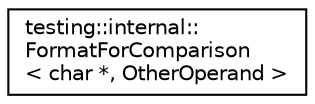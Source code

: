 digraph "类继承关系图"
{
  edge [fontname="Helvetica",fontsize="10",labelfontname="Helvetica",labelfontsize="10"];
  node [fontname="Helvetica",fontsize="10",shape=record];
  rankdir="LR";
  Node0 [label="testing::internal::\lFormatForComparison\l\< char *, OtherOperand \>",height=0.2,width=0.4,color="black", fillcolor="white", style="filled",URL="$classtesting_1_1internal_1_1_format_for_comparison_3_01char_01_5_00_01_other_operand_01_4.html"];
}
